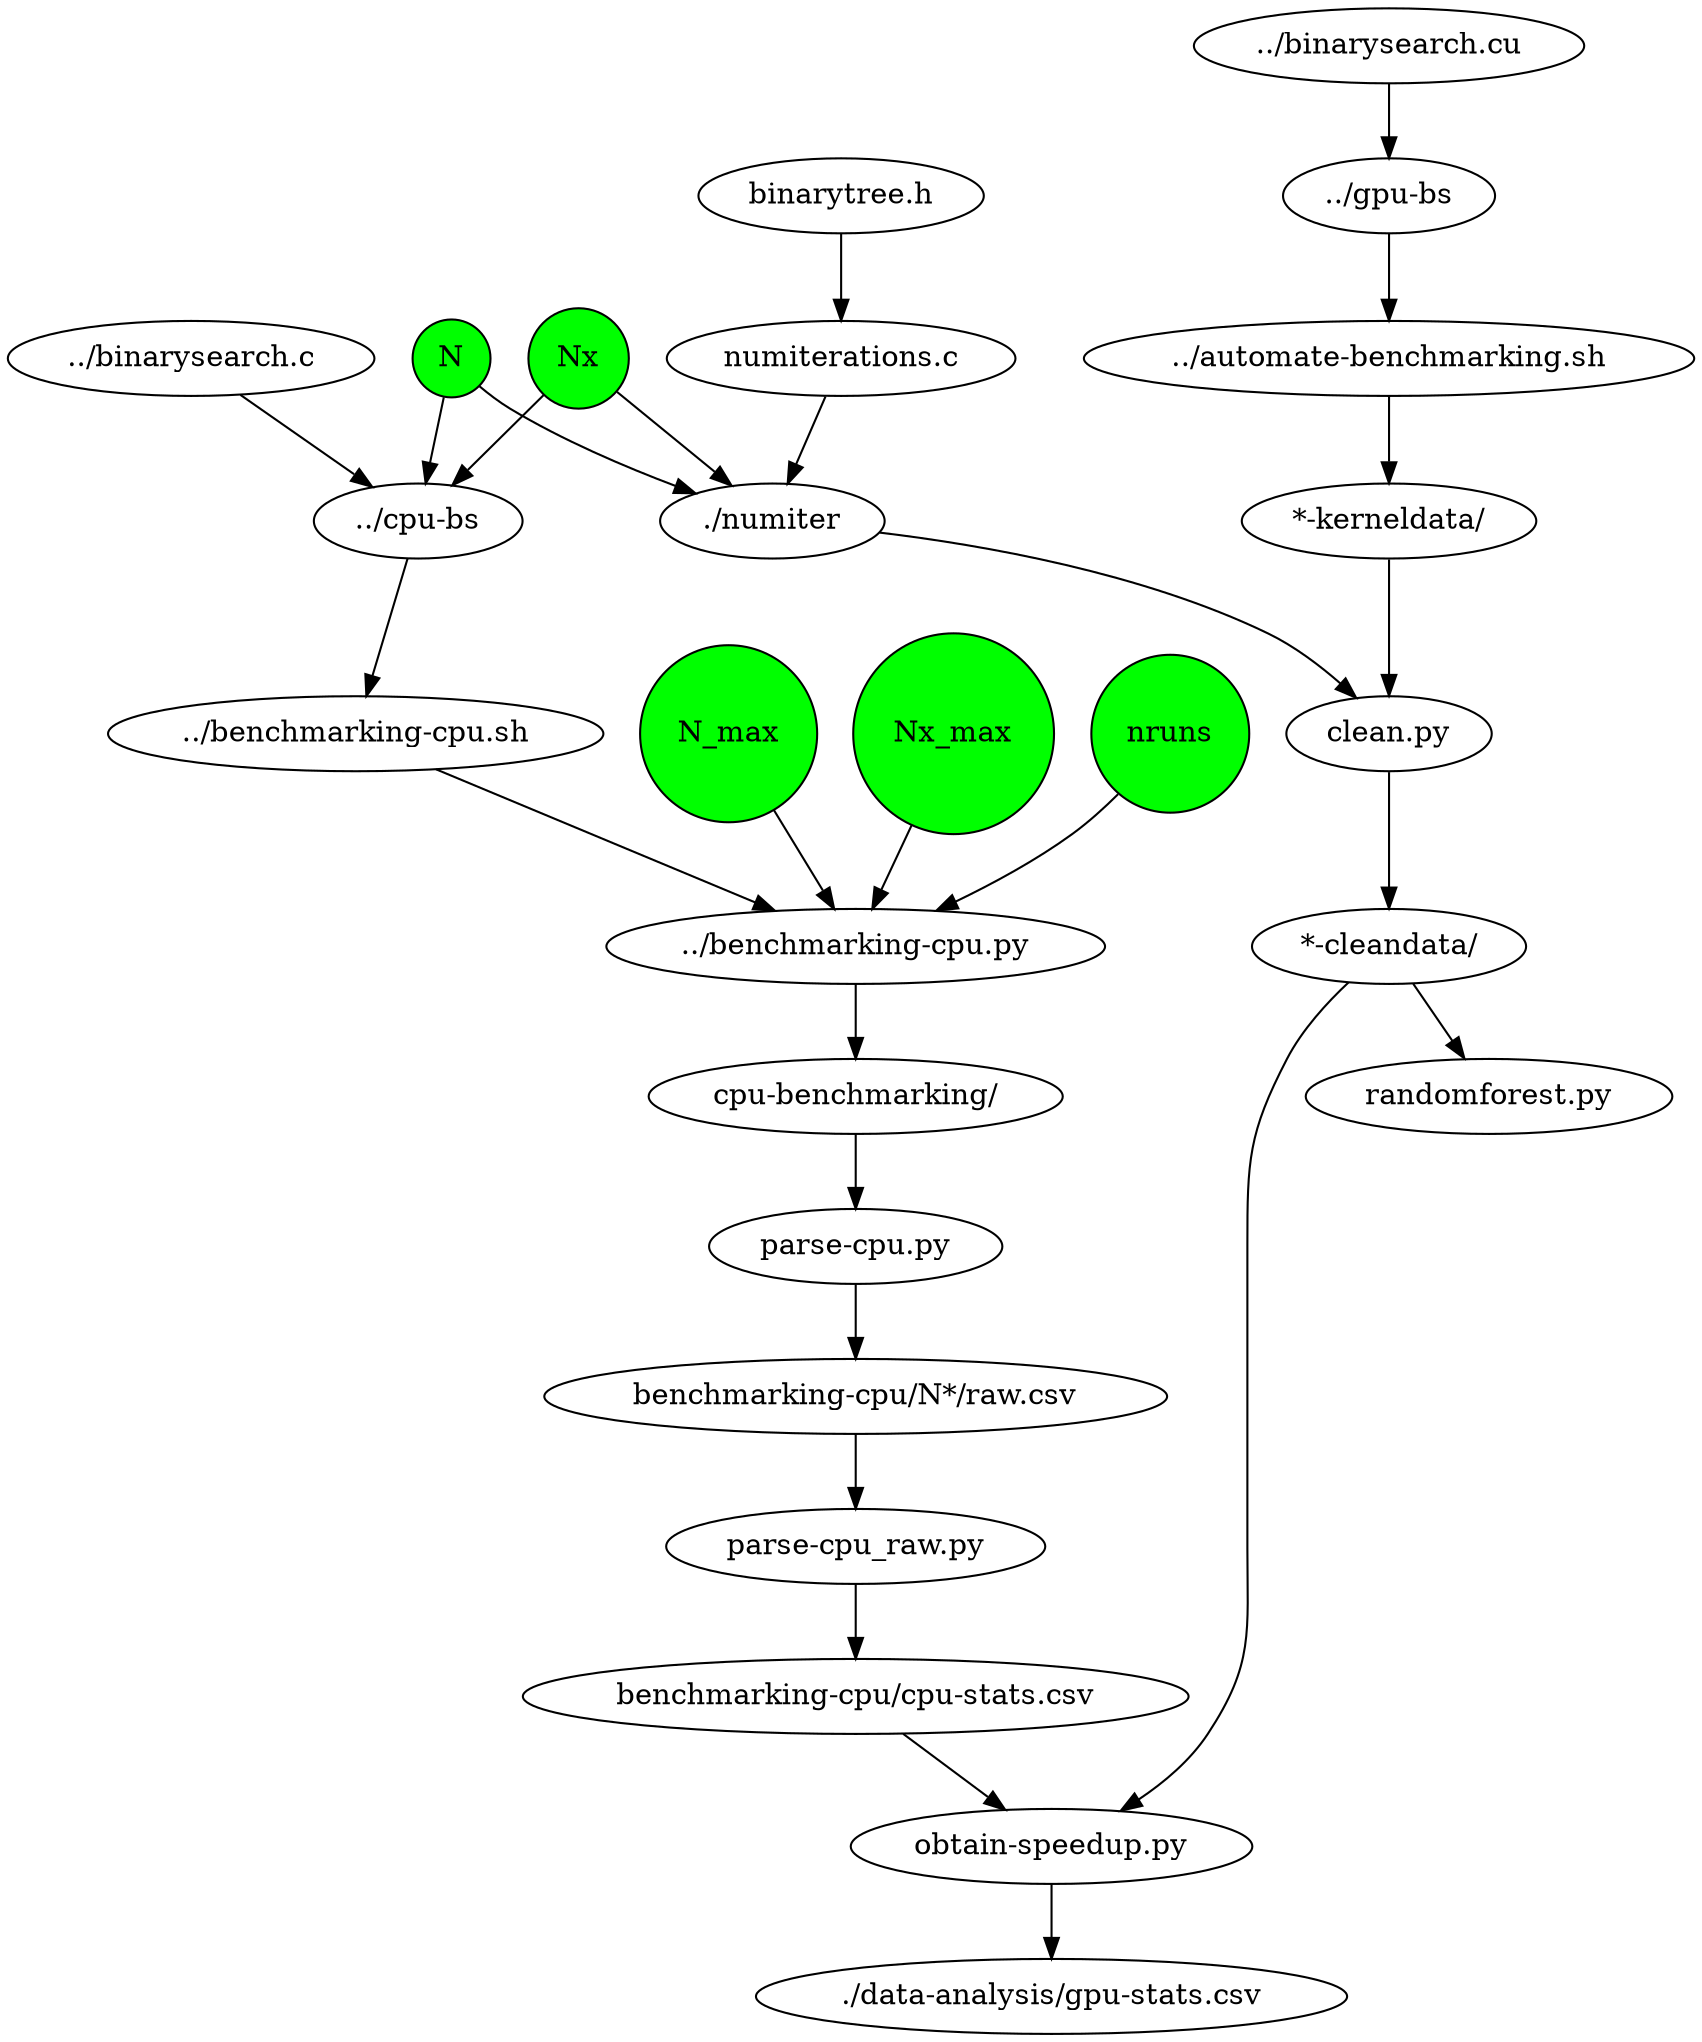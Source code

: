 digraph RandomForest {
    "*-kerneldata/" -> "clean.py";
    "../binarysearch.cu" -> "../gpu-bs";
    "../gpu-bs" -> "../automate-benchmarking.sh";
    "../automate-benchmarking.sh" -> "*-kerneldata/";
    "../binarysearch.c" -> "../cpu-bs";
    "../cpu-bs" -> "../benchmarking-cpu.sh";
    "../benchmarking-cpu.sh" -> "../benchmarking-cpu.py";
    "../benchmarking-cpu.py" -> "cpu-benchmarking/";
    "cpu-benchmarking/" -> "parse-cpu.py";
    "parse-cpu.py" -> "benchmarking-cpu/N*/raw.csv";
    "benchmarking-cpu/N*/raw.csv" -> "parse-cpu_raw.py";
    "parse-cpu_raw.py" -> "benchmarking-cpu/cpu-stats.csv";
    "benchmarking-cpu/cpu-stats.csv" -> "obtain-speedup.py";
    "binarytree.h" -> "numiterations.c";
    "numiterations.c" -> "./numiter";
    "N" -> "./numiter";
    "Nx" -> "./numiter";
    "N" -> "../cpu-bs";
    "Nx" -> "../cpu-bs";
    "N_max" -> "../benchmarking-cpu.py";
    "Nx_max" -> "../benchmarking-cpu.py";
    "nruns" -> "../benchmarking-cpu.py";
    "./numiter" -> "clean.py";
    "clean.py" -> "*-cleandata/";
    "*-cleandata/" -> "obtain-speedup.py";
    "*-cleandata/" -> "randomforest.py"
    "obtain-speedup.py" -> "./data-analysis/gpu-stats.csv"
    "N" [shape=circle, style=filled, fillcolor=green]
    "Nx" [shape=circle, style=filled, fillcolor=green]
    "N_max" [shape=circle, style=filled, fillcolor=green]
    "Nx_max" [shape=circle, style=filled, fillcolor=green]
    "nruns" [shape=circle, style=filled, fillcolor=green]
}